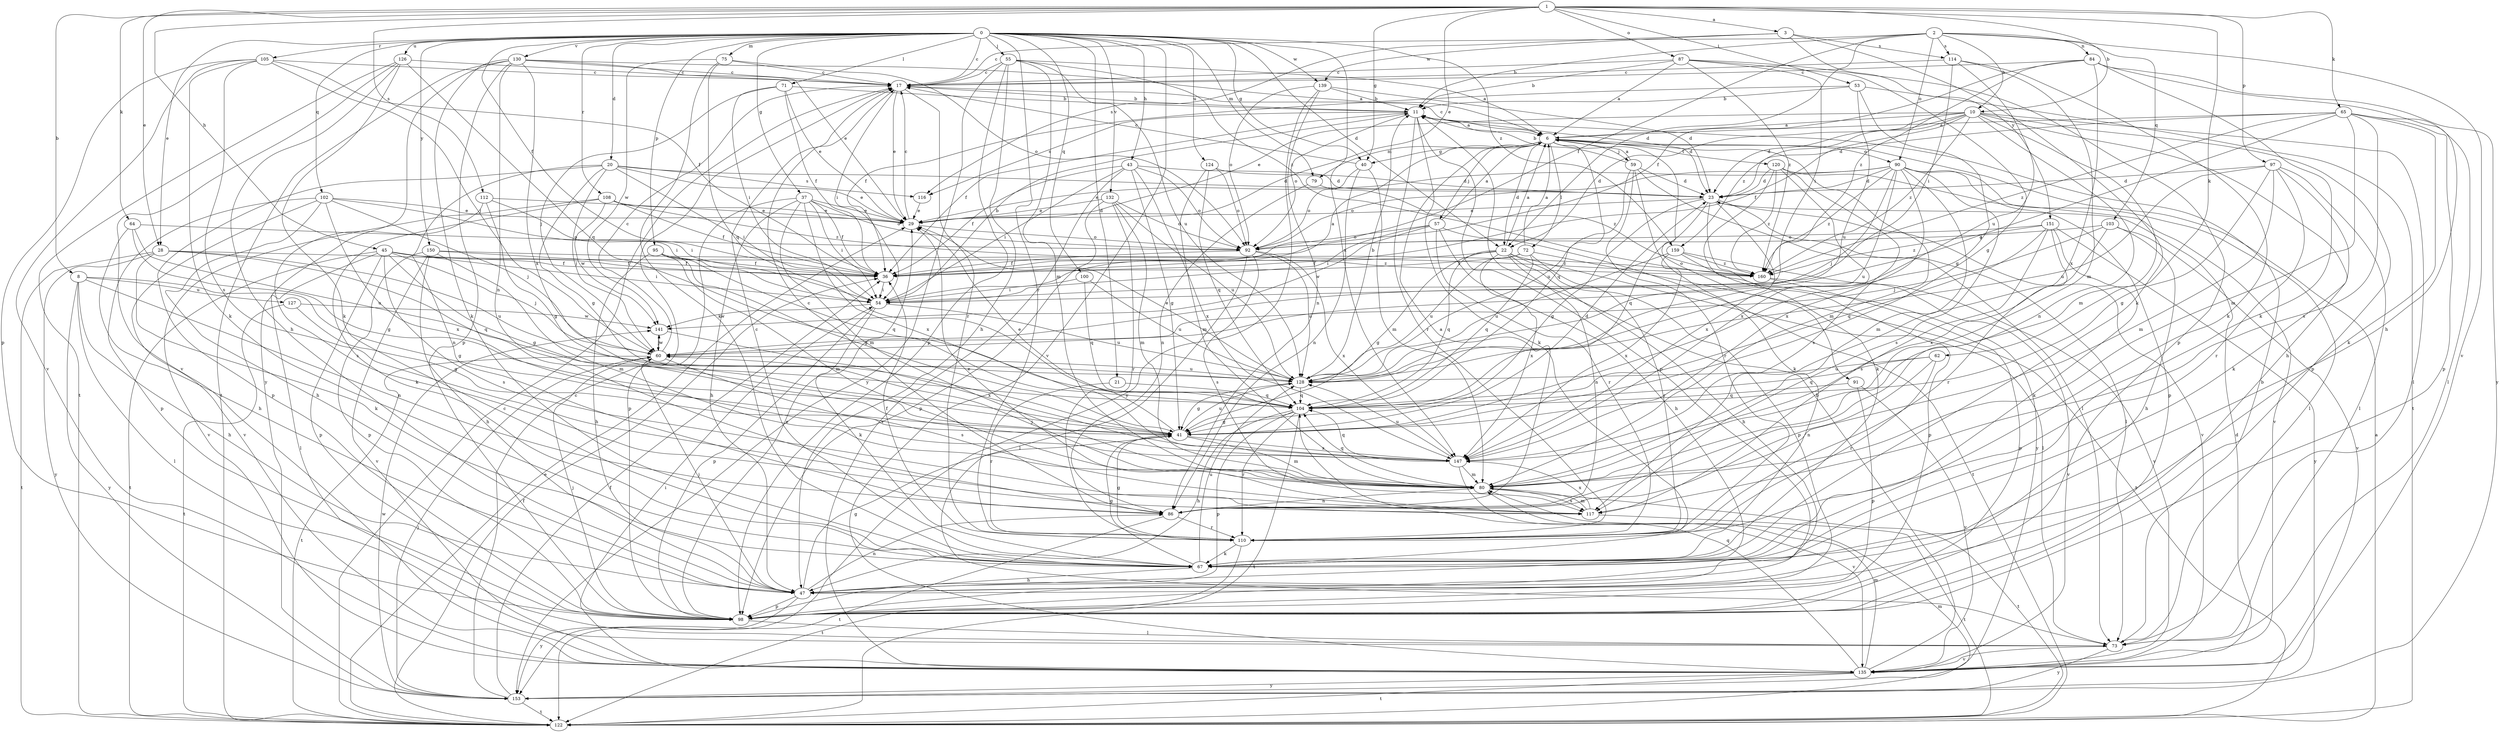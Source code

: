 strict digraph  {
0;
1;
2;
3;
6;
8;
10;
11;
17;
20;
21;
22;
23;
28;
29;
36;
37;
40;
41;
43;
45;
47;
53;
54;
55;
57;
59;
60;
62;
64;
65;
67;
71;
72;
73;
75;
79;
80;
84;
86;
87;
90;
91;
92;
95;
97;
98;
100;
102;
103;
104;
105;
108;
110;
112;
114;
116;
117;
120;
122;
124;
126;
127;
128;
130;
132;
135;
139;
141;
147;
150;
151;
153;
159;
160;
0 -> 17  [label=c];
0 -> 20  [label=d];
0 -> 21  [label=d];
0 -> 22  [label=d];
0 -> 28  [label=e];
0 -> 36  [label=f];
0 -> 37  [label=g];
0 -> 40  [label=g];
0 -> 43  [label=h];
0 -> 55  [label=j];
0 -> 71  [label=l];
0 -> 75  [label=m];
0 -> 79  [label=m];
0 -> 95  [label=p];
0 -> 100  [label=q];
0 -> 102  [label=q];
0 -> 105  [label=r];
0 -> 108  [label=r];
0 -> 110  [label=r];
0 -> 124  [label=u];
0 -> 126  [label=u];
0 -> 130  [label=v];
0 -> 132  [label=v];
0 -> 135  [label=v];
0 -> 139  [label=w];
0 -> 147  [label=x];
0 -> 150  [label=y];
0 -> 159  [label=z];
1 -> 3  [label=a];
1 -> 8  [label=b];
1 -> 10  [label=b];
1 -> 28  [label=e];
1 -> 29  [label=e];
1 -> 40  [label=g];
1 -> 45  [label=h];
1 -> 53  [label=i];
1 -> 62  [label=k];
1 -> 64  [label=k];
1 -> 65  [label=k];
1 -> 87  [label=o];
1 -> 97  [label=p];
1 -> 112  [label=s];
2 -> 10  [label=b];
2 -> 11  [label=b];
2 -> 17  [label=c];
2 -> 22  [label=d];
2 -> 36  [label=f];
2 -> 84  [label=n];
2 -> 90  [label=o];
2 -> 103  [label=q];
2 -> 114  [label=s];
2 -> 135  [label=v];
3 -> 67  [label=k];
3 -> 114  [label=s];
3 -> 116  [label=s];
3 -> 139  [label=w];
3 -> 151  [label=y];
6 -> 17  [label=c];
6 -> 22  [label=d];
6 -> 40  [label=g];
6 -> 57  [label=j];
6 -> 59  [label=j];
6 -> 72  [label=l];
6 -> 79  [label=m];
6 -> 80  [label=m];
6 -> 90  [label=o];
6 -> 91  [label=o];
6 -> 104  [label=q];
6 -> 120  [label=t];
8 -> 41  [label=g];
8 -> 47  [label=h];
8 -> 73  [label=l];
8 -> 86  [label=n];
8 -> 127  [label=u];
8 -> 153  [label=y];
10 -> 6  [label=a];
10 -> 22  [label=d];
10 -> 23  [label=d];
10 -> 29  [label=e];
10 -> 36  [label=f];
10 -> 47  [label=h];
10 -> 73  [label=l];
10 -> 80  [label=m];
10 -> 86  [label=n];
10 -> 98  [label=p];
10 -> 159  [label=z];
10 -> 160  [label=z];
11 -> 6  [label=a];
11 -> 23  [label=d];
11 -> 36  [label=f];
11 -> 67  [label=k];
11 -> 92  [label=o];
11 -> 98  [label=p];
11 -> 110  [label=r];
11 -> 116  [label=s];
17 -> 11  [label=b];
17 -> 29  [label=e];
17 -> 54  [label=i];
17 -> 110  [label=r];
20 -> 23  [label=d];
20 -> 29  [label=e];
20 -> 41  [label=g];
20 -> 54  [label=i];
20 -> 60  [label=j];
20 -> 86  [label=n];
20 -> 98  [label=p];
20 -> 116  [label=s];
21 -> 104  [label=q];
21 -> 110  [label=r];
22 -> 6  [label=a];
22 -> 36  [label=f];
22 -> 41  [label=g];
22 -> 47  [label=h];
22 -> 73  [label=l];
22 -> 86  [label=n];
22 -> 98  [label=p];
22 -> 104  [label=q];
22 -> 147  [label=x];
23 -> 29  [label=e];
23 -> 41  [label=g];
23 -> 73  [label=l];
23 -> 104  [label=q];
23 -> 135  [label=v];
23 -> 147  [label=x];
23 -> 153  [label=y];
28 -> 36  [label=f];
28 -> 67  [label=k];
28 -> 104  [label=q];
28 -> 122  [label=t];
28 -> 128  [label=u];
28 -> 153  [label=y];
29 -> 17  [label=c];
29 -> 92  [label=o];
36 -> 54  [label=i];
37 -> 29  [label=e];
37 -> 36  [label=f];
37 -> 47  [label=h];
37 -> 54  [label=i];
37 -> 80  [label=m];
37 -> 92  [label=o];
37 -> 98  [label=p];
37 -> 147  [label=x];
40 -> 17  [label=c];
40 -> 80  [label=m];
40 -> 86  [label=n];
40 -> 92  [label=o];
41 -> 23  [label=d];
41 -> 29  [label=e];
41 -> 80  [label=m];
41 -> 128  [label=u];
41 -> 147  [label=x];
43 -> 23  [label=d];
43 -> 36  [label=f];
43 -> 41  [label=g];
43 -> 54  [label=i];
43 -> 92  [label=o];
43 -> 135  [label=v];
43 -> 147  [label=x];
45 -> 36  [label=f];
45 -> 41  [label=g];
45 -> 54  [label=i];
45 -> 60  [label=j];
45 -> 73  [label=l];
45 -> 98  [label=p];
45 -> 117  [label=s];
45 -> 122  [label=t];
45 -> 160  [label=z];
47 -> 41  [label=g];
47 -> 60  [label=j];
47 -> 86  [label=n];
47 -> 98  [label=p];
47 -> 153  [label=y];
53 -> 11  [label=b];
53 -> 36  [label=f];
53 -> 41  [label=g];
53 -> 122  [label=t];
53 -> 128  [label=u];
54 -> 6  [label=a];
54 -> 11  [label=b];
54 -> 67  [label=k];
54 -> 98  [label=p];
54 -> 128  [label=u];
54 -> 141  [label=w];
55 -> 6  [label=a];
55 -> 17  [label=c];
55 -> 47  [label=h];
55 -> 80  [label=m];
55 -> 98  [label=p];
55 -> 128  [label=u];
55 -> 153  [label=y];
55 -> 160  [label=z];
57 -> 6  [label=a];
57 -> 47  [label=h];
57 -> 54  [label=i];
57 -> 92  [label=o];
57 -> 110  [label=r];
57 -> 122  [label=t];
57 -> 141  [label=w];
59 -> 6  [label=a];
59 -> 11  [label=b];
59 -> 23  [label=d];
59 -> 67  [label=k];
59 -> 73  [label=l];
59 -> 110  [label=r];
59 -> 128  [label=u];
60 -> 17  [label=c];
60 -> 117  [label=s];
60 -> 122  [label=t];
60 -> 128  [label=u];
60 -> 141  [label=w];
62 -> 86  [label=n];
62 -> 104  [label=q];
62 -> 110  [label=r];
62 -> 128  [label=u];
64 -> 41  [label=g];
64 -> 47  [label=h];
64 -> 92  [label=o];
64 -> 128  [label=u];
65 -> 6  [label=a];
65 -> 23  [label=d];
65 -> 60  [label=j];
65 -> 67  [label=k];
65 -> 73  [label=l];
65 -> 80  [label=m];
65 -> 98  [label=p];
65 -> 117  [label=s];
65 -> 160  [label=z];
67 -> 17  [label=c];
67 -> 41  [label=g];
67 -> 47  [label=h];
67 -> 128  [label=u];
71 -> 11  [label=b];
71 -> 29  [label=e];
71 -> 36  [label=f];
71 -> 54  [label=i];
71 -> 60  [label=j];
72 -> 6  [label=a];
72 -> 36  [label=f];
72 -> 104  [label=q];
72 -> 110  [label=r];
72 -> 122  [label=t];
72 -> 128  [label=u];
73 -> 11  [label=b];
73 -> 135  [label=v];
73 -> 153  [label=y];
75 -> 17  [label=c];
75 -> 67  [label=k];
75 -> 92  [label=o];
75 -> 104  [label=q];
75 -> 141  [label=w];
79 -> 86  [label=n];
79 -> 160  [label=z];
80 -> 60  [label=j];
80 -> 86  [label=n];
80 -> 104  [label=q];
80 -> 117  [label=s];
80 -> 122  [label=t];
84 -> 17  [label=c];
84 -> 36  [label=f];
84 -> 47  [label=h];
84 -> 67  [label=k];
84 -> 147  [label=x];
84 -> 153  [label=y];
84 -> 160  [label=z];
86 -> 6  [label=a];
86 -> 17  [label=c];
86 -> 110  [label=r];
86 -> 122  [label=t];
87 -> 6  [label=a];
87 -> 11  [label=b];
87 -> 17  [label=c];
87 -> 41  [label=g];
87 -> 54  [label=i];
87 -> 98  [label=p];
87 -> 160  [label=z];
90 -> 23  [label=d];
90 -> 29  [label=e];
90 -> 60  [label=j];
90 -> 73  [label=l];
90 -> 80  [label=m];
90 -> 92  [label=o];
90 -> 98  [label=p];
90 -> 117  [label=s];
90 -> 128  [label=u];
90 -> 147  [label=x];
90 -> 160  [label=z];
91 -> 98  [label=p];
91 -> 104  [label=q];
91 -> 135  [label=v];
92 -> 36  [label=f];
92 -> 73  [label=l];
92 -> 117  [label=s];
92 -> 128  [label=u];
92 -> 147  [label=x];
95 -> 36  [label=f];
95 -> 41  [label=g];
95 -> 47  [label=h];
95 -> 80  [label=m];
95 -> 104  [label=q];
97 -> 23  [label=d];
97 -> 41  [label=g];
97 -> 67  [label=k];
97 -> 73  [label=l];
97 -> 80  [label=m];
97 -> 110  [label=r];
97 -> 128  [label=u];
98 -> 29  [label=e];
98 -> 60  [label=j];
98 -> 73  [label=l];
100 -> 54  [label=i];
100 -> 104  [label=q];
100 -> 128  [label=u];
102 -> 29  [label=e];
102 -> 47  [label=h];
102 -> 54  [label=i];
102 -> 60  [label=j];
102 -> 98  [label=p];
102 -> 135  [label=v];
102 -> 147  [label=x];
103 -> 47  [label=h];
103 -> 60  [label=j];
103 -> 92  [label=o];
103 -> 135  [label=v];
103 -> 147  [label=x];
104 -> 41  [label=g];
104 -> 47  [label=h];
104 -> 98  [label=p];
104 -> 110  [label=r];
104 -> 122  [label=t];
105 -> 17  [label=c];
105 -> 36  [label=f];
105 -> 60  [label=j];
105 -> 67  [label=k];
105 -> 98  [label=p];
105 -> 117  [label=s];
105 -> 135  [label=v];
108 -> 29  [label=e];
108 -> 36  [label=f];
108 -> 67  [label=k];
108 -> 135  [label=v];
108 -> 141  [label=w];
108 -> 160  [label=z];
110 -> 36  [label=f];
110 -> 41  [label=g];
110 -> 67  [label=k];
110 -> 122  [label=t];
112 -> 29  [label=e];
112 -> 41  [label=g];
112 -> 54  [label=i];
112 -> 117  [label=s];
114 -> 17  [label=c];
114 -> 54  [label=i];
114 -> 67  [label=k];
114 -> 80  [label=m];
114 -> 128  [label=u];
116 -> 29  [label=e];
117 -> 29  [label=e];
117 -> 80  [label=m];
117 -> 122  [label=t];
117 -> 147  [label=x];
120 -> 23  [label=d];
120 -> 67  [label=k];
120 -> 117  [label=s];
120 -> 135  [label=v];
120 -> 147  [label=x];
120 -> 160  [label=z];
122 -> 6  [label=a];
122 -> 17  [label=c];
122 -> 29  [label=e];
122 -> 36  [label=f];
122 -> 80  [label=m];
124 -> 23  [label=d];
124 -> 80  [label=m];
124 -> 92  [label=o];
124 -> 104  [label=q];
126 -> 17  [label=c];
126 -> 47  [label=h];
126 -> 67  [label=k];
126 -> 104  [label=q];
126 -> 122  [label=t];
126 -> 135  [label=v];
127 -> 41  [label=g];
127 -> 122  [label=t];
127 -> 141  [label=w];
128 -> 11  [label=b];
128 -> 29  [label=e];
128 -> 41  [label=g];
128 -> 104  [label=q];
130 -> 6  [label=a];
130 -> 17  [label=c];
130 -> 29  [label=e];
130 -> 67  [label=k];
130 -> 86  [label=n];
130 -> 98  [label=p];
130 -> 122  [label=t];
130 -> 147  [label=x];
130 -> 153  [label=y];
132 -> 29  [label=e];
132 -> 80  [label=m];
132 -> 92  [label=o];
132 -> 98  [label=p];
132 -> 110  [label=r];
132 -> 128  [label=u];
135 -> 11  [label=b];
135 -> 23  [label=d];
135 -> 54  [label=i];
135 -> 80  [label=m];
135 -> 104  [label=q];
135 -> 122  [label=t];
135 -> 153  [label=y];
139 -> 11  [label=b];
139 -> 23  [label=d];
139 -> 86  [label=n];
139 -> 92  [label=o];
139 -> 153  [label=y];
141 -> 60  [label=j];
141 -> 147  [label=x];
147 -> 80  [label=m];
147 -> 104  [label=q];
147 -> 128  [label=u];
147 -> 135  [label=v];
150 -> 36  [label=f];
150 -> 47  [label=h];
150 -> 80  [label=m];
150 -> 98  [label=p];
150 -> 135  [label=v];
150 -> 160  [label=z];
151 -> 67  [label=k];
151 -> 92  [label=o];
151 -> 104  [label=q];
151 -> 110  [label=r];
151 -> 117  [label=s];
151 -> 153  [label=y];
151 -> 160  [label=z];
153 -> 17  [label=c];
153 -> 36  [label=f];
153 -> 60  [label=j];
153 -> 122  [label=t];
153 -> 141  [label=w];
159 -> 98  [label=p];
159 -> 128  [label=u];
159 -> 135  [label=v];
159 -> 147  [label=x];
159 -> 160  [label=z];
160 -> 98  [label=p];
160 -> 135  [label=v];
}
